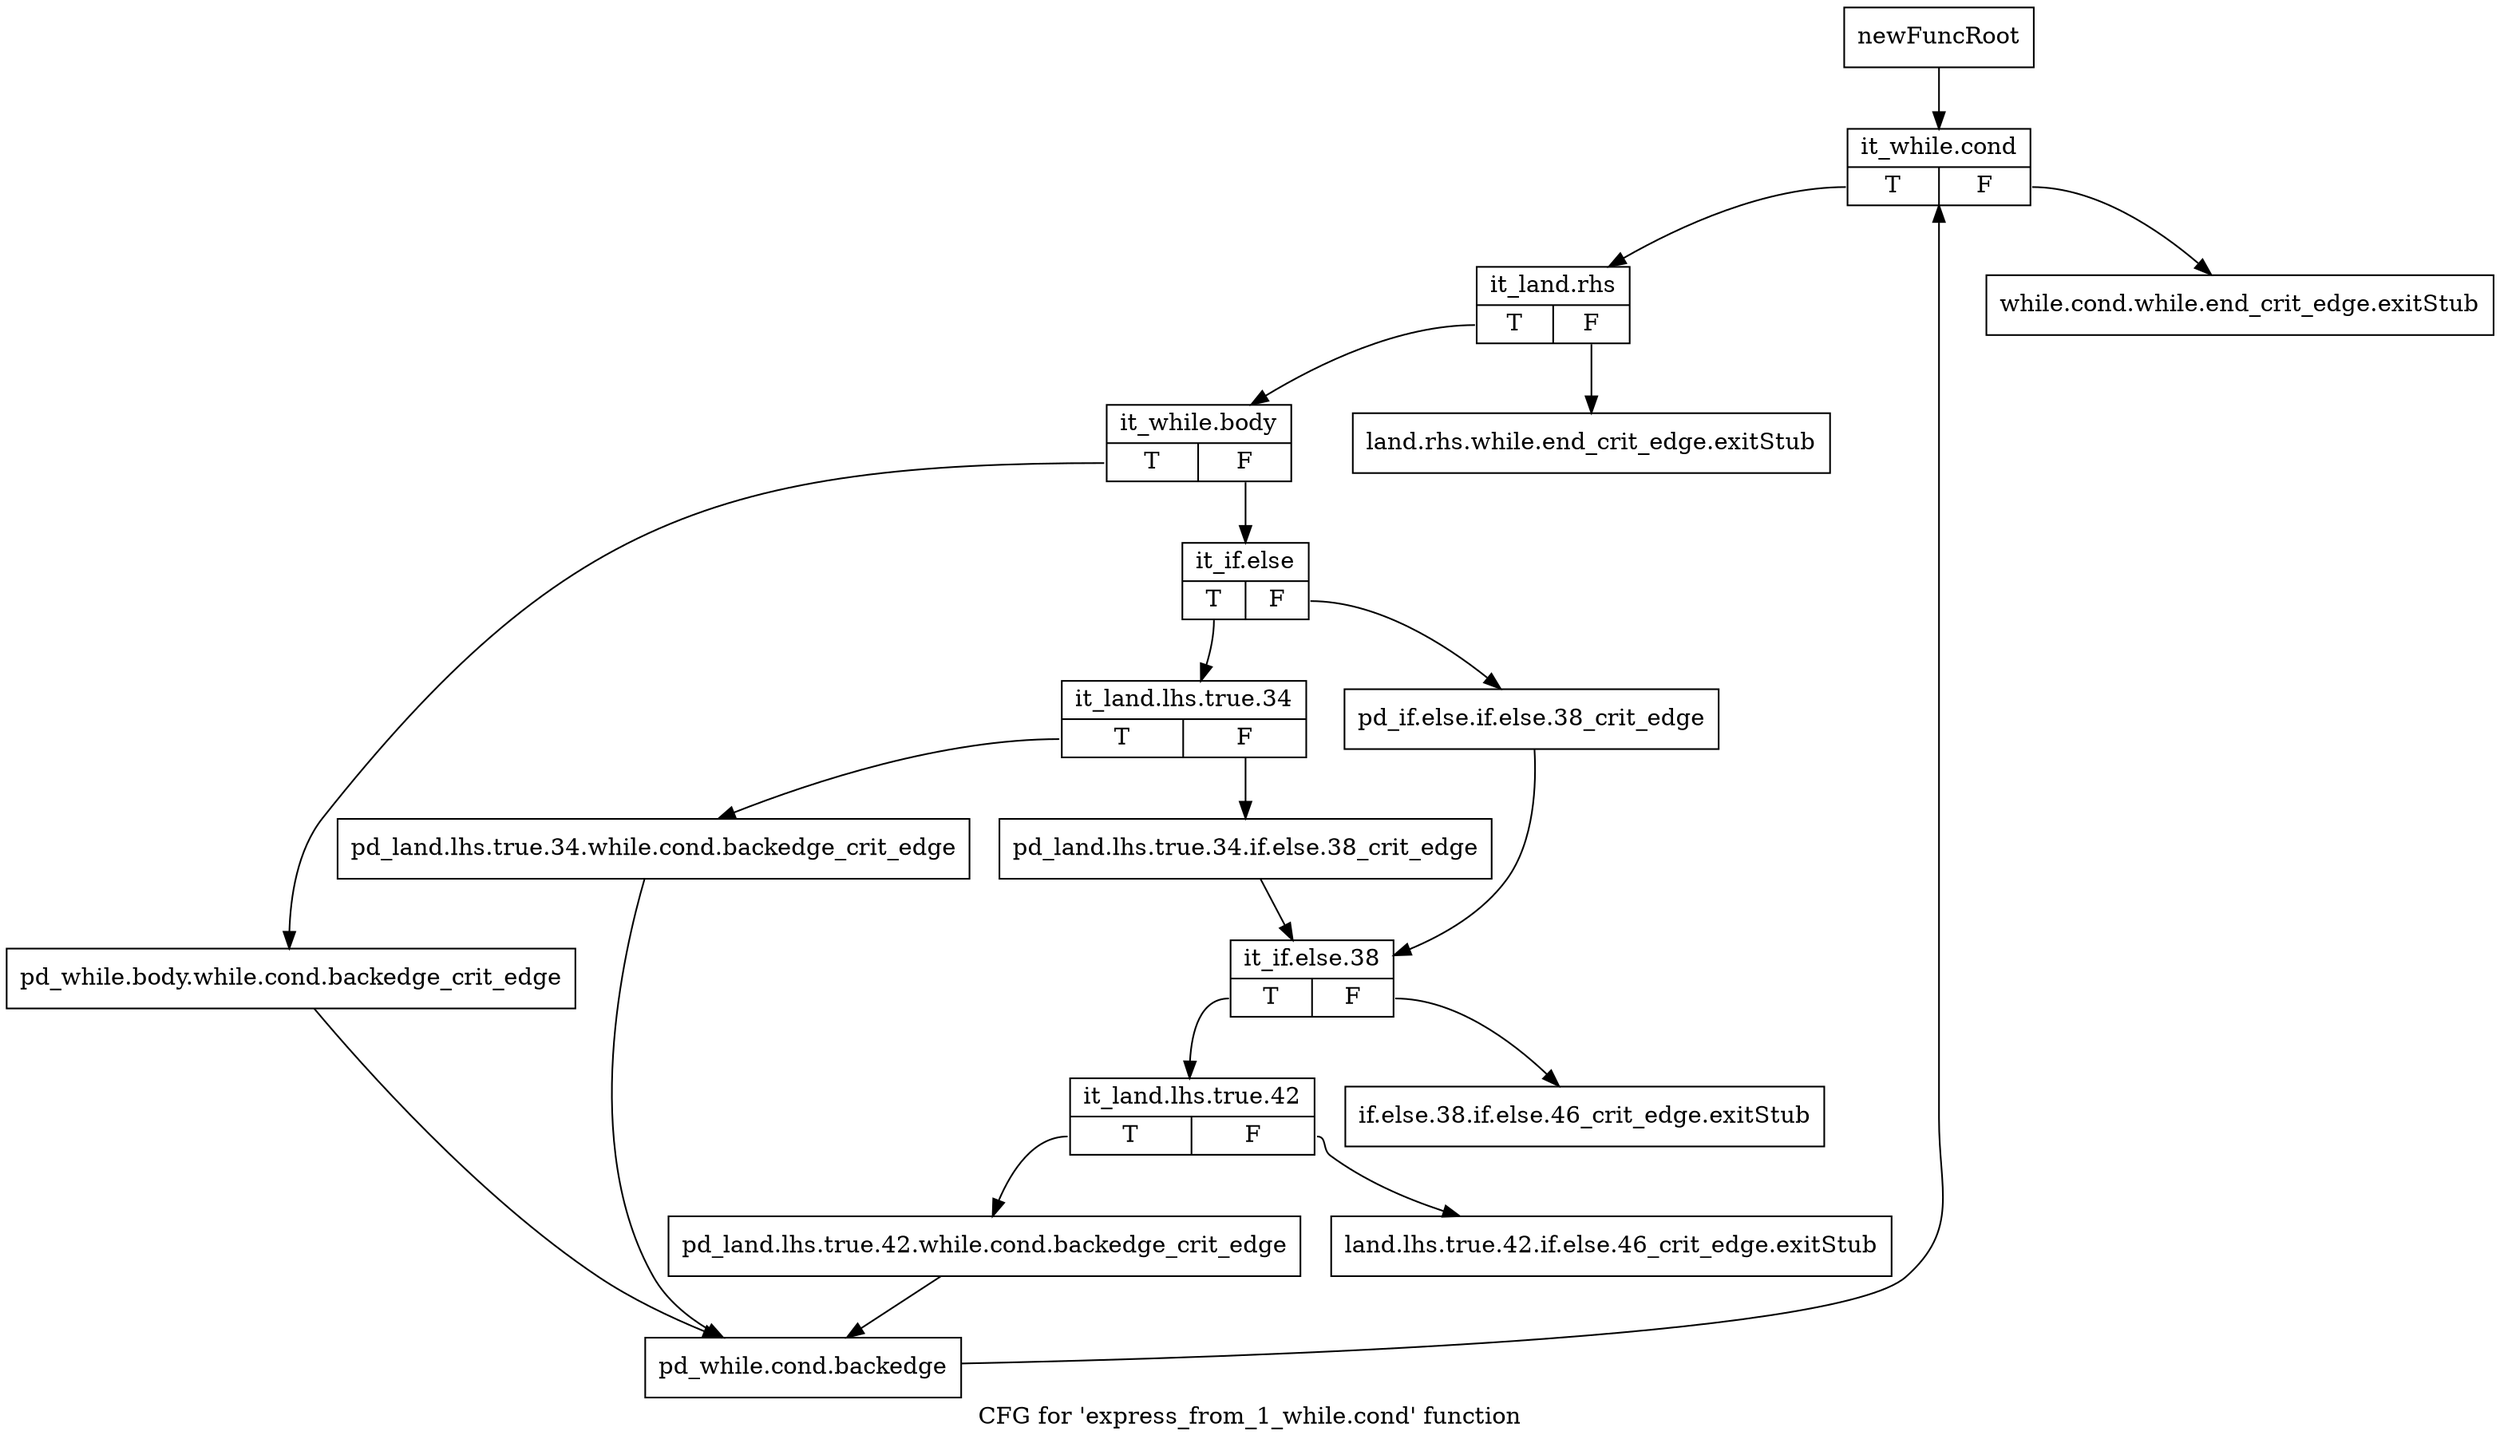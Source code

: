 digraph "CFG for 'express_from_1_while.cond' function" {
	label="CFG for 'express_from_1_while.cond' function";

	Node0xb534580 [shape=record,label="{newFuncRoot}"];
	Node0xb534580 -> Node0xb534710;
	Node0xb5345d0 [shape=record,label="{while.cond.while.end_crit_edge.exitStub}"];
	Node0xb534620 [shape=record,label="{land.rhs.while.end_crit_edge.exitStub}"];
	Node0xb534670 [shape=record,label="{if.else.38.if.else.46_crit_edge.exitStub}"];
	Node0xb5346c0 [shape=record,label="{land.lhs.true.42.if.else.46_crit_edge.exitStub}"];
	Node0xb534710 [shape=record,label="{it_while.cond|{<s0>T|<s1>F}}"];
	Node0xb534710:s0 -> Node0xb534760;
	Node0xb534710:s1 -> Node0xb5345d0;
	Node0xb534760 [shape=record,label="{it_land.rhs|{<s0>T|<s1>F}}"];
	Node0xb534760:s0 -> Node0xb5347b0;
	Node0xb534760:s1 -> Node0xb534620;
	Node0xb5347b0 [shape=record,label="{it_while.body|{<s0>T|<s1>F}}"];
	Node0xb5347b0:s0 -> Node0xb534a80;
	Node0xb5347b0:s1 -> Node0xb534800;
	Node0xb534800 [shape=record,label="{it_if.else|{<s0>T|<s1>F}}"];
	Node0xb534800:s0 -> Node0xb5348a0;
	Node0xb534800:s1 -> Node0xb534850;
	Node0xb534850 [shape=record,label="{pd_if.else.if.else.38_crit_edge}"];
	Node0xb534850 -> Node0xb534940;
	Node0xb5348a0 [shape=record,label="{it_land.lhs.true.34|{<s0>T|<s1>F}}"];
	Node0xb5348a0:s0 -> Node0xb534a30;
	Node0xb5348a0:s1 -> Node0xb5348f0;
	Node0xb5348f0 [shape=record,label="{pd_land.lhs.true.34.if.else.38_crit_edge}"];
	Node0xb5348f0 -> Node0xb534940;
	Node0xb534940 [shape=record,label="{it_if.else.38|{<s0>T|<s1>F}}"];
	Node0xb534940:s0 -> Node0xb534990;
	Node0xb534940:s1 -> Node0xb534670;
	Node0xb534990 [shape=record,label="{it_land.lhs.true.42|{<s0>T|<s1>F}}"];
	Node0xb534990:s0 -> Node0xb5349e0;
	Node0xb534990:s1 -> Node0xb5346c0;
	Node0xb5349e0 [shape=record,label="{pd_land.lhs.true.42.while.cond.backedge_crit_edge}"];
	Node0xb5349e0 -> Node0xb534ad0;
	Node0xb534a30 [shape=record,label="{pd_land.lhs.true.34.while.cond.backedge_crit_edge}"];
	Node0xb534a30 -> Node0xb534ad0;
	Node0xb534a80 [shape=record,label="{pd_while.body.while.cond.backedge_crit_edge}"];
	Node0xb534a80 -> Node0xb534ad0;
	Node0xb534ad0 [shape=record,label="{pd_while.cond.backedge}"];
	Node0xb534ad0 -> Node0xb534710;
}
